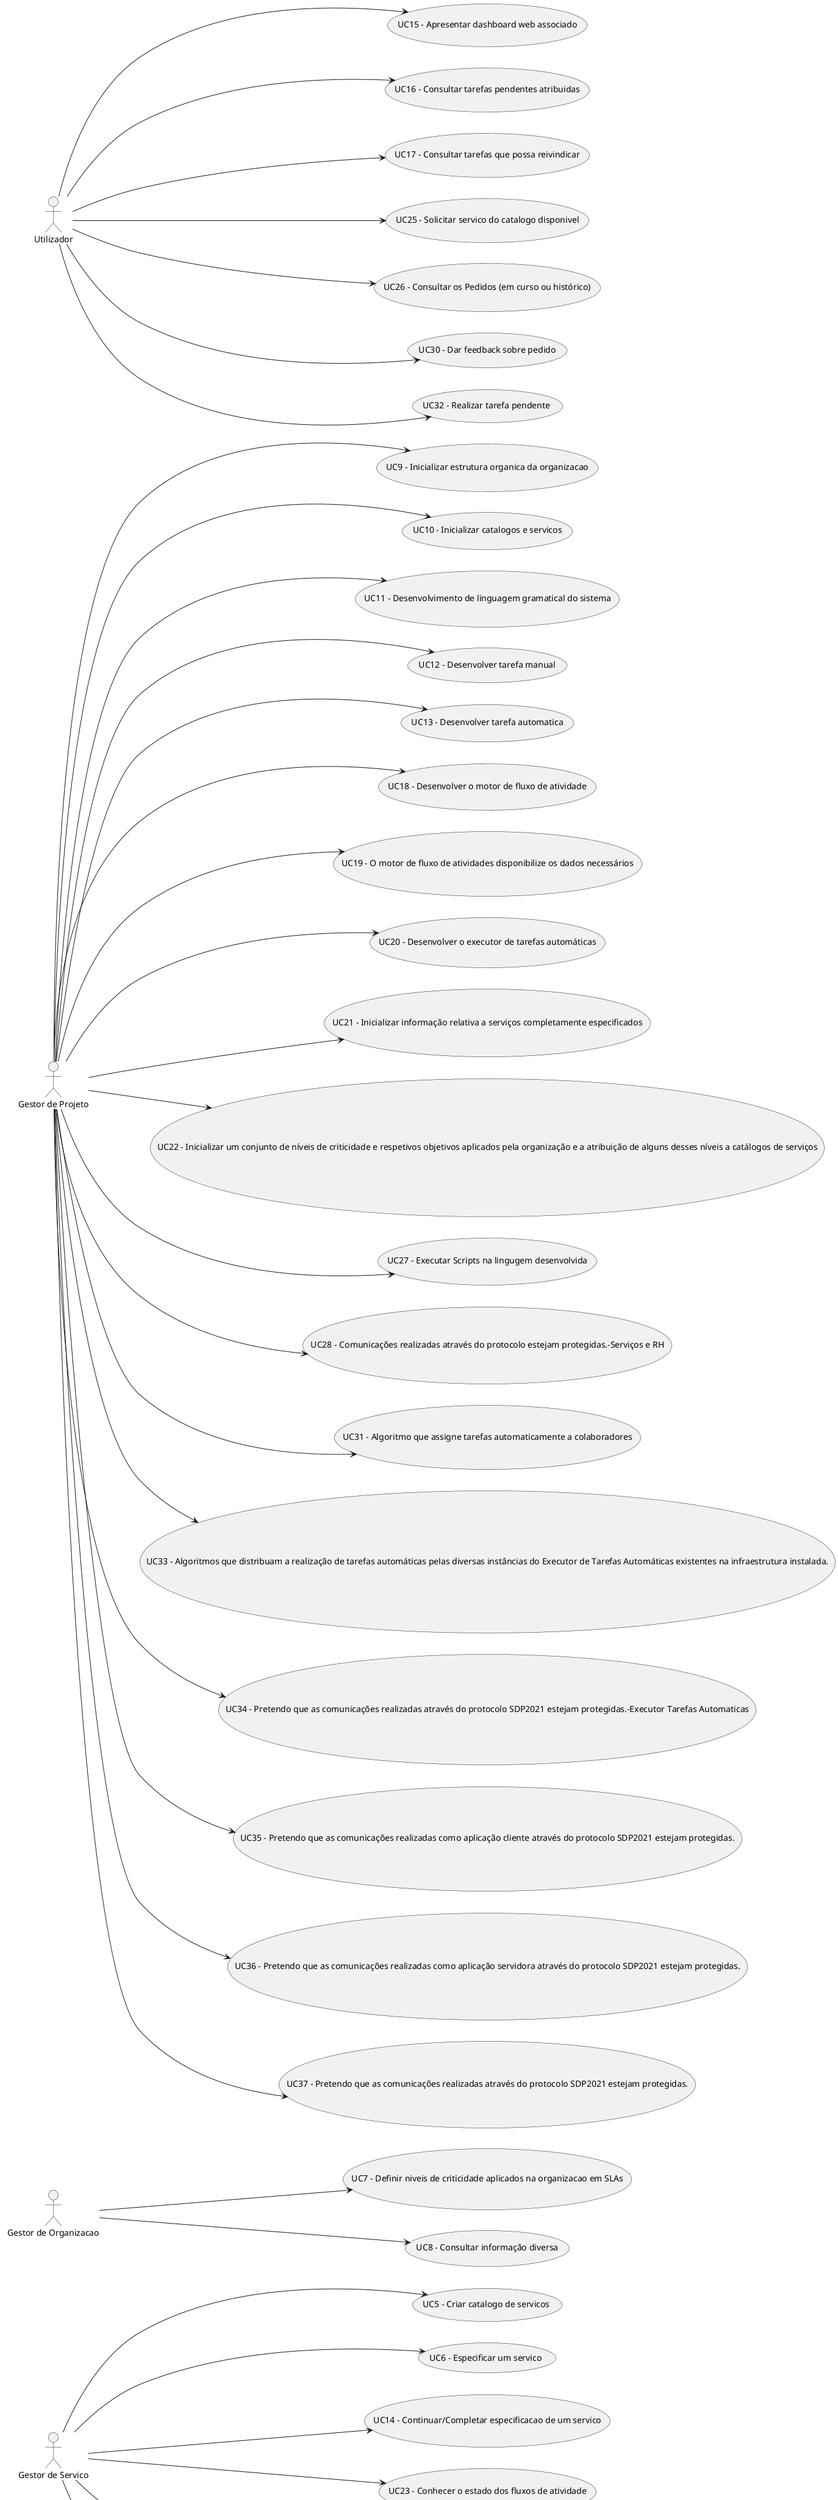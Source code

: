 @startuml

left to right direction
hide methods

'atores'
actor "Administrator" as ADM
actor "Responsavel Hierarquico" as RSPH
actor "Gestor de Servico" as GSTS
actor "Gestor de Organizacao" as GSTO
actor "Gestor de Projeto" as GSPR
actor "Utilizador" as UTIL

'Área de Gestão de Serviços e de Recursos Humanos'
usecase UC1 as "UC1 - Definir Tipo de Equipa"
usecase UC2 as "UC2 - Definir uma equipa"
usecase UC3 as "UC3 - Especificar um colaborador"
usecase UC4 as "UC4 - Atualizar informacao de colaborador"
usecase UC5 as "UC5 - Criar catalogo de servicos"
usecase UC6 as "UC6 - Especificar um servico"
usecase UC7 as "UC7 - Definir niveis de criticidade aplicados na organizacao em SLAs"
usecase UC8 as "UC8 - Consultar informação diversa"
usecase UC9 as "UC9 - Inicializar estrutura organica da organizacao"
usecase UC10 as "UC10 - Inicializar catalogos e servicos"
'SPRINT C'
usecase UC11 as "UC11 - Desenvolvimento de linguagem gramatical do sistema"
usecase UC12 as "UC12 - Desenvolver tarefa manual"
usecase UC13 as "UC13 - Desenvolver tarefa automatica"
usecase UC14 as "UC14 - Continuar/Completar especificacao de um servico"
usecase UC15 as "UC15 - Apresentar dashboard web associado"
usecase UC16 as "UC16 - Consultar tarefas pendentes atribuidas"
usecase UC17 as "UC17 - Consultar tarefas que possa reivindicar"
usecase UC18 as "UC18 - Desenvolver o motor de fluxo de atividade"
usecase UC19 as "UC19 - O motor de fluxo de atividades disponibilize os dados necessários"
usecase UC20 as "UC20 - Desenvolver o executor de tarefas automáticas"
usecase UC21 as "UC21 - Inicializar informação relativa a serviços completamente especificados"
usecase UC22 as "UC22 - Inicializar um conjunto de níveis de criticidade e respetivos objetivos aplicados pela organização e a atribuição de alguns desses níveis a catálogos de serviços"
usecase UC23 as "UC23 - Conhecer o estado dos fluxos de atividade"
usecase UC24 as "UC24 - Aplicar nivel de criticidade ao catalogo"
usecase UC25 as "UC25 - Solicitar servico do catalogo disponivel"

'SPRINT D'
usecase UC26 as "UC26 - Consultar os Pedidos (em curso ou histórico)"
usecase UC27 as "UC27 - Executar Scripts na lingugem desenvolvida"
usecase UC28 as "UC28 - Comunicações realizadas através do protocolo estejam protegidas.-Serviços e RH"
usecase UC29 as "UC29 - Obter uma listagem sobre o (in)cumprimento do SLA das solicitações recebidas e já concluídas num intervalo de tempo."
usecase UC30 as "UC30 - Dar feedback sobre pedido"
usecase UC31 as "UC31 - Algoritmo que assigne tarefas automaticamente a colaboradores"
usecase UC32 as "UC32 - Realizar tarefa pendente"
usecase UC33 as "UC33 - Algoritmos que distribuam a realização de tarefas automáticas pelas diversas instâncias do Executor de Tarefas Automáticas existentes na infraestrutura instalada."
usecase UC34 as "UC34 - Pretendo que as comunicações realizadas através do protocolo SDP2021 estejam protegidas.-Executor Tarefas Automaticas"
usecase UC35 as "UC35 - Pretendo que as comunicações realizadas como aplicação cliente através do protocolo SDP2021 estejam protegidas."
usecase UC36 as "UC36 - Pretendo que as comunicações realizadas como aplicação servidora através do protocolo SDP2021 estejam protegidas."
usecase UC37 as "UC37 - Pretendo que as comunicações realizadas através do protocolo SDP2021 estejam protegidas."

'Área de Gestão de Serviços e de Recursos Humanos'
ADM-->(UC1)

RSPH-->(UC2)
RSPH-->(UC3)
RSPH-->(UC4)

GSTS-->(UC5)
GSTS-->(UC6)
GSTS-->(UC14)
GSTS-->(UC23)
GSTS-->(UC24)
GSTS-->(UC29)

GSTO-->(UC7)

GSTO-->(UC8)

GSPR --> (UC9)
GSPR --> (UC10)
GSPR --> (UC11)
GSPR --> (UC12)
GSPR --> (UC13)
GSPR --> (UC18)
GSPR --> (UC19)
GSPR --> (UC20)
GSPR --> (UC21)
GSPR --> (UC22)
GSPR --> (UC27)
GSPR --> (UC28)
GSPR --> (UC31)
GSPR --> (UC33)
GSPR --> (UC34)
GSPR --> (UC35)
GSPR --> (UC36)
GSPR --> (UC37)

UTIL-->(UC15)
UTIL-->(UC16)
UTIL-->(UC17)
UTIL-->(UC25)
UTIL-->(UC26)
UTIL-->(UC30)
UTIL-->(UC32)

@enduml
